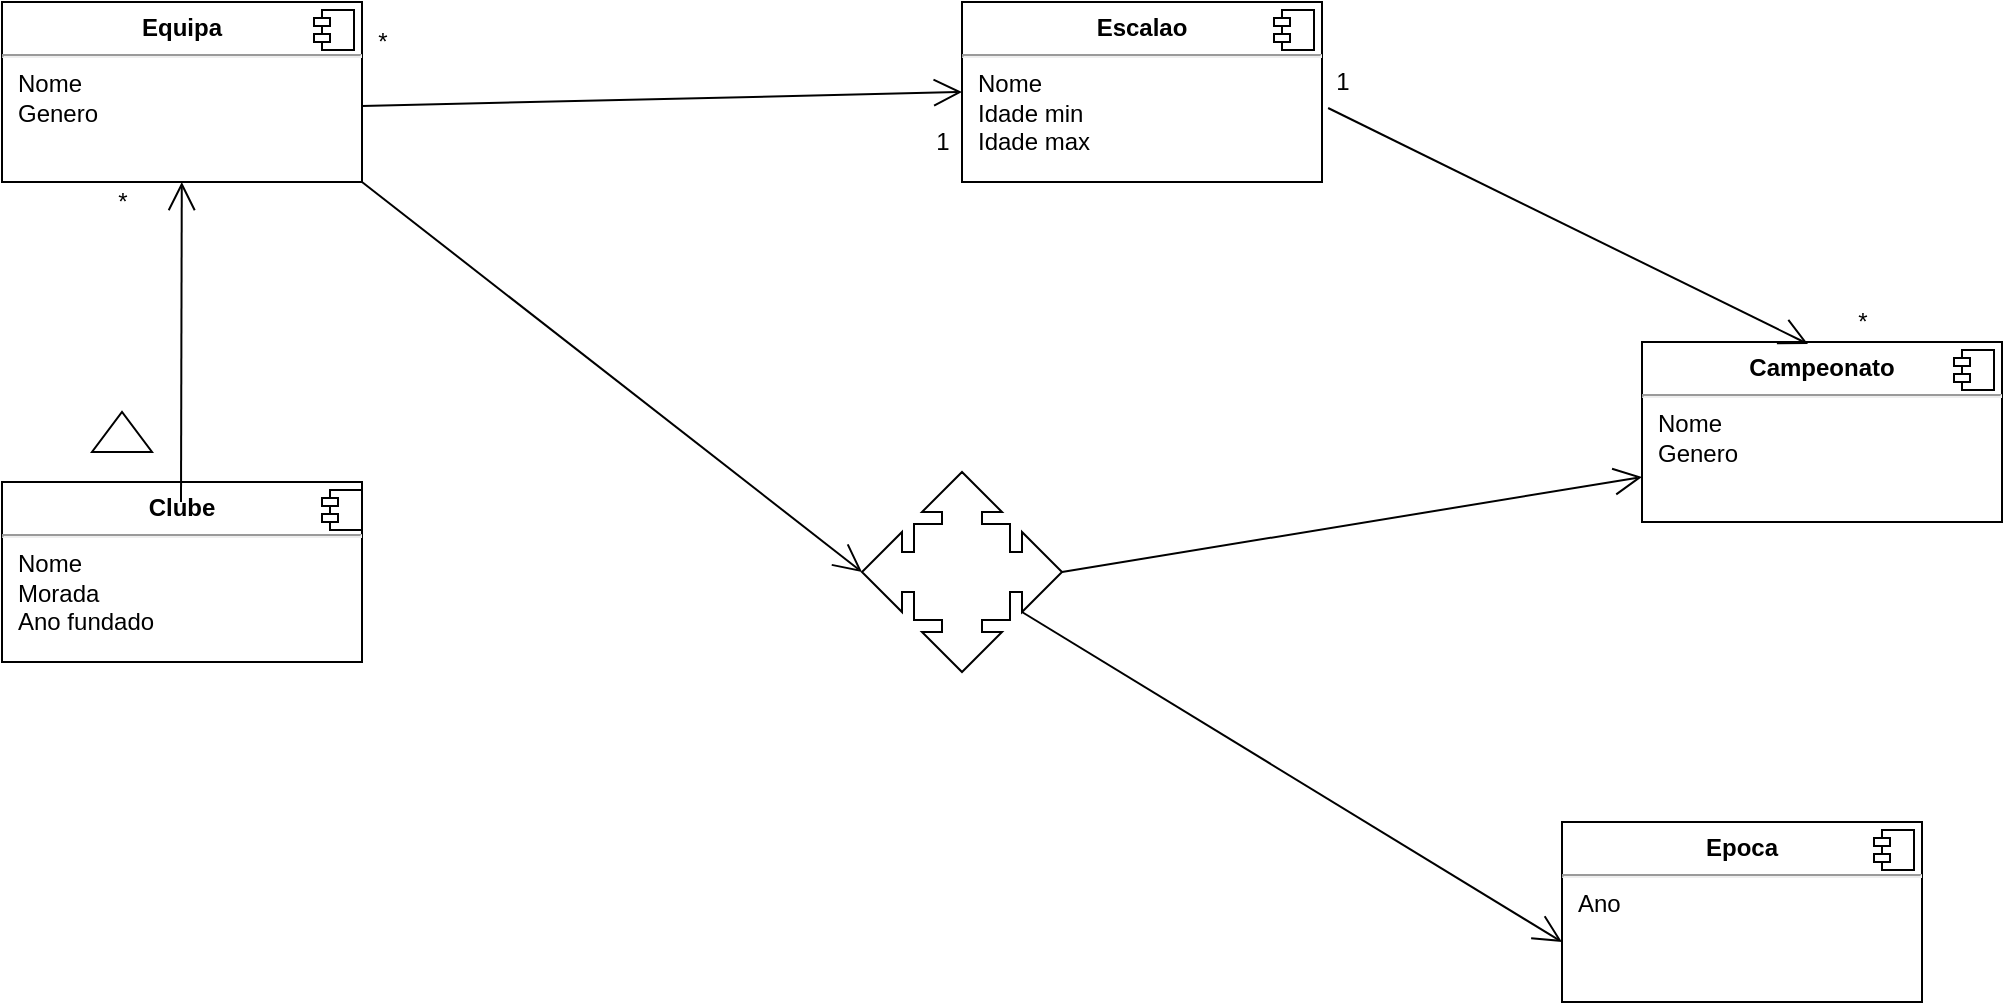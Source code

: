 <mxfile version="15.6.8" type="github">
  <diagram id="fFCU8DNaMDtPlIepH9ak" name="Page-1">
    <mxGraphModel dx="1240" dy="641" grid="1" gridSize="10" guides="1" tooltips="1" connect="1" arrows="1" fold="1" page="1" pageScale="1" pageWidth="827" pageHeight="1169" math="0" shadow="0">
      <root>
        <mxCell id="0" />
        <mxCell id="1" parent="0" />
        <mxCell id="6hHTFadSB-rCtfDtnR71-4" value="&lt;p style=&quot;margin: 0px ; margin-top: 6px ; text-align: center&quot;&gt;&lt;b&gt;Clube&lt;/b&gt;&lt;/p&gt;&lt;hr&gt;&lt;p style=&quot;margin: 0px ; margin-left: 8px&quot;&gt;Nome&lt;br&gt;Morada&lt;/p&gt;&lt;p style=&quot;margin: 0px ; margin-left: 8px&quot;&gt;Ano fundado&lt;/p&gt;" style="align=left;overflow=fill;html=1;dropTarget=0;" vertex="1" parent="1">
          <mxGeometry x="50" y="470" width="180" height="90" as="geometry" />
        </mxCell>
        <mxCell id="6hHTFadSB-rCtfDtnR71-5" value="" style="shape=component;jettyWidth=8;jettyHeight=4;" vertex="1" parent="6hHTFadSB-rCtfDtnR71-4">
          <mxGeometry x="1" width="20" height="20" relative="1" as="geometry">
            <mxPoint x="-20" y="4" as="offset" />
          </mxGeometry>
        </mxCell>
        <mxCell id="6hHTFadSB-rCtfDtnR71-7" value="" style="endArrow=open;endFill=1;endSize=12;html=1;rounded=0;" edge="1" parent="1" target="6hHTFadSB-rCtfDtnR71-8">
          <mxGeometry width="160" relative="1" as="geometry">
            <mxPoint x="139.5" y="480" as="sourcePoint" />
            <mxPoint x="139.5" y="330" as="targetPoint" />
          </mxGeometry>
        </mxCell>
        <mxCell id="6hHTFadSB-rCtfDtnR71-8" value="&lt;p style=&quot;margin: 0px ; margin-top: 6px ; text-align: center&quot;&gt;&lt;b&gt;Equipa&lt;/b&gt;&lt;/p&gt;&lt;hr&gt;&lt;p style=&quot;margin: 0px ; margin-left: 8px&quot;&gt;Nome&lt;br&gt;Genero&lt;/p&gt;" style="align=left;overflow=fill;html=1;dropTarget=0;" vertex="1" parent="1">
          <mxGeometry x="50" y="230" width="180" height="90" as="geometry" />
        </mxCell>
        <mxCell id="6hHTFadSB-rCtfDtnR71-9" value="" style="shape=component;jettyWidth=8;jettyHeight=4;" vertex="1" parent="6hHTFadSB-rCtfDtnR71-8">
          <mxGeometry x="1" width="20" height="20" relative="1" as="geometry">
            <mxPoint x="-24" y="4" as="offset" />
          </mxGeometry>
        </mxCell>
        <mxCell id="6hHTFadSB-rCtfDtnR71-10" value="" style="html=1;shadow=0;dashed=0;align=center;verticalAlign=middle;shape=mxgraph.arrows2.arrow;dy=0.6;dx=40;notch=0;rotation=-90;" vertex="1" parent="1">
          <mxGeometry x="100" y="430" width="20" height="30" as="geometry" />
        </mxCell>
        <mxCell id="6hHTFadSB-rCtfDtnR71-11" value="*" style="text;html=1;align=center;verticalAlign=middle;resizable=0;points=[];autosize=1;strokeColor=none;fillColor=none;" vertex="1" parent="1">
          <mxGeometry x="100" y="320" width="20" height="20" as="geometry" />
        </mxCell>
        <mxCell id="6hHTFadSB-rCtfDtnR71-12" value="&lt;p style=&quot;margin: 0px ; margin-top: 6px ; text-align: center&quot;&gt;&lt;b&gt;Escalao&lt;/b&gt;&lt;/p&gt;&lt;hr&gt;&lt;p style=&quot;margin: 0px ; margin-left: 8px&quot;&gt;Nome&lt;br&gt;Idade min&lt;/p&gt;&lt;p style=&quot;margin: 0px ; margin-left: 8px&quot;&gt;Idade max&lt;/p&gt;" style="align=left;overflow=fill;html=1;dropTarget=0;" vertex="1" parent="1">
          <mxGeometry x="530" y="230" width="180" height="90" as="geometry" />
        </mxCell>
        <mxCell id="6hHTFadSB-rCtfDtnR71-13" value="" style="shape=component;jettyWidth=8;jettyHeight=4;" vertex="1" parent="6hHTFadSB-rCtfDtnR71-12">
          <mxGeometry x="1" width="20" height="20" relative="1" as="geometry">
            <mxPoint x="-24" y="4" as="offset" />
          </mxGeometry>
        </mxCell>
        <mxCell id="6hHTFadSB-rCtfDtnR71-14" value="" style="endArrow=open;endFill=1;endSize=12;html=1;rounded=0;exitX=1;exitY=0.578;exitDx=0;exitDy=0;exitPerimeter=0;entryX=0;entryY=0.5;entryDx=0;entryDy=0;" edge="1" parent="1" source="6hHTFadSB-rCtfDtnR71-8" target="6hHTFadSB-rCtfDtnR71-12">
          <mxGeometry width="160" relative="1" as="geometry">
            <mxPoint x="240" y="280" as="sourcePoint" />
            <mxPoint x="450" y="280" as="targetPoint" />
          </mxGeometry>
        </mxCell>
        <mxCell id="6hHTFadSB-rCtfDtnR71-15" value="*" style="text;html=1;align=center;verticalAlign=middle;resizable=0;points=[];autosize=1;strokeColor=none;fillColor=none;" vertex="1" parent="1">
          <mxGeometry x="230" y="240" width="20" height="20" as="geometry" />
        </mxCell>
        <mxCell id="6hHTFadSB-rCtfDtnR71-16" value="1" style="text;html=1;align=center;verticalAlign=middle;resizable=0;points=[];autosize=1;strokeColor=none;fillColor=none;" vertex="1" parent="1">
          <mxGeometry x="510" y="290" width="20" height="20" as="geometry" />
        </mxCell>
        <mxCell id="6hHTFadSB-rCtfDtnR71-17" value="&lt;p style=&quot;margin: 0px ; margin-top: 6px ; text-align: center&quot;&gt;&lt;b&gt;Campeonato&lt;/b&gt;&lt;/p&gt;&lt;hr&gt;&lt;p style=&quot;margin: 0px ; margin-left: 8px&quot;&gt;Nome&lt;br&gt;Genero&lt;/p&gt;" style="align=left;overflow=fill;html=1;dropTarget=0;" vertex="1" parent="1">
          <mxGeometry x="870" y="400" width="180" height="90" as="geometry" />
        </mxCell>
        <mxCell id="6hHTFadSB-rCtfDtnR71-18" value="" style="shape=component;jettyWidth=8;jettyHeight=4;" vertex="1" parent="6hHTFadSB-rCtfDtnR71-17">
          <mxGeometry x="1" width="20" height="20" relative="1" as="geometry">
            <mxPoint x="-24" y="4" as="offset" />
          </mxGeometry>
        </mxCell>
        <mxCell id="6hHTFadSB-rCtfDtnR71-19" value="&lt;p style=&quot;margin: 0px ; margin-top: 6px ; text-align: center&quot;&gt;&lt;b&gt;Epoca&lt;/b&gt;&lt;/p&gt;&lt;hr&gt;&lt;p style=&quot;margin: 0px ; margin-left: 8px&quot;&gt;Ano&lt;br&gt;&lt;/p&gt;" style="align=left;overflow=fill;html=1;dropTarget=0;" vertex="1" parent="1">
          <mxGeometry x="830" y="640" width="180" height="90" as="geometry" />
        </mxCell>
        <mxCell id="6hHTFadSB-rCtfDtnR71-20" value="" style="shape=component;jettyWidth=8;jettyHeight=4;" vertex="1" parent="6hHTFadSB-rCtfDtnR71-19">
          <mxGeometry x="1" width="20" height="20" relative="1" as="geometry">
            <mxPoint x="-24" y="4" as="offset" />
          </mxGeometry>
        </mxCell>
        <mxCell id="6hHTFadSB-rCtfDtnR71-21" value="" style="endArrow=open;endFill=1;endSize=12;html=1;rounded=0;entryX=0.461;entryY=0.011;entryDx=0;entryDy=0;entryPerimeter=0;exitX=1.017;exitY=0.589;exitDx=0;exitDy=0;exitPerimeter=0;" edge="1" parent="1" source="6hHTFadSB-rCtfDtnR71-12" target="6hHTFadSB-rCtfDtnR71-17">
          <mxGeometry width="160" relative="1" as="geometry">
            <mxPoint x="730" y="280" as="sourcePoint" />
            <mxPoint x="960" y="280" as="targetPoint" />
          </mxGeometry>
        </mxCell>
        <mxCell id="6hHTFadSB-rCtfDtnR71-22" value="1" style="text;html=1;align=center;verticalAlign=middle;resizable=0;points=[];autosize=1;strokeColor=none;fillColor=none;" vertex="1" parent="1">
          <mxGeometry x="710" y="260" width="20" height="20" as="geometry" />
        </mxCell>
        <mxCell id="6hHTFadSB-rCtfDtnR71-23" value="*" style="text;html=1;align=center;verticalAlign=middle;resizable=0;points=[];autosize=1;strokeColor=none;fillColor=none;" vertex="1" parent="1">
          <mxGeometry x="970" y="380" width="20" height="20" as="geometry" />
        </mxCell>
        <mxCell id="6hHTFadSB-rCtfDtnR71-24" value="" style="html=1;shadow=0;dashed=0;align=center;verticalAlign=middle;shape=mxgraph.arrows2.calloutQuadArrow;dy=10;dx=20;notch=24;arrowHead=10;" vertex="1" parent="1">
          <mxGeometry x="480" y="465" width="100" height="100" as="geometry" />
        </mxCell>
        <mxCell id="6hHTFadSB-rCtfDtnR71-25" value="" style="endArrow=open;endFill=1;endSize=12;html=1;rounded=0;entryX=0;entryY=0.5;entryDx=0;entryDy=0;entryPerimeter=0;" edge="1" parent="1" target="6hHTFadSB-rCtfDtnR71-24">
          <mxGeometry width="160" relative="1" as="geometry">
            <mxPoint x="230" y="320" as="sourcePoint" />
            <mxPoint x="390" y="330" as="targetPoint" />
          </mxGeometry>
        </mxCell>
        <mxCell id="6hHTFadSB-rCtfDtnR71-26" value="" style="endArrow=open;endFill=1;endSize=12;html=1;rounded=0;entryX=0;entryY=0.75;entryDx=0;entryDy=0;exitX=1;exitY=0.5;exitDx=0;exitDy=0;exitPerimeter=0;" edge="1" parent="1" source="6hHTFadSB-rCtfDtnR71-24" target="6hHTFadSB-rCtfDtnR71-17">
          <mxGeometry width="160" relative="1" as="geometry">
            <mxPoint x="680" y="470" as="sourcePoint" />
            <mxPoint x="840" y="470" as="targetPoint" />
          </mxGeometry>
        </mxCell>
        <mxCell id="6hHTFadSB-rCtfDtnR71-27" value="" style="endArrow=open;endFill=1;endSize=12;html=1;rounded=0;exitX=0;exitY=0;exitDx=80;exitDy=70;exitPerimeter=0;" edge="1" parent="1" source="6hHTFadSB-rCtfDtnR71-24">
          <mxGeometry width="160" relative="1" as="geometry">
            <mxPoint x="670" y="700" as="sourcePoint" />
            <mxPoint x="830" y="700" as="targetPoint" />
          </mxGeometry>
        </mxCell>
      </root>
    </mxGraphModel>
  </diagram>
</mxfile>
